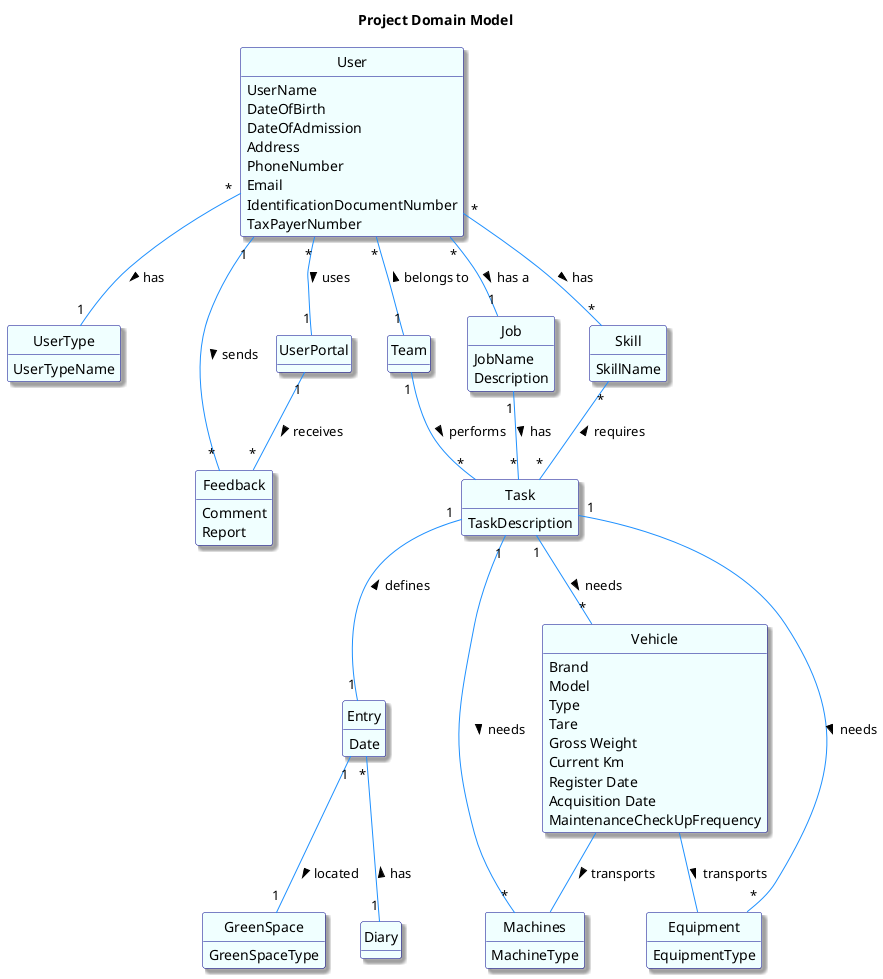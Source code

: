 @startuml
skinparam monochrome false
skinparam packageStyle rectangle
skinparam shadowing true
'skinparam linetype ortho
'left to right direction
skinparam classAttributeIconSize 0
hide circle
hide methods

skinparam class {
    LifeLineBorderColor DarkBlue
    LifeLineBackgroundColor APPLICATION
    BackgroundColor #F0FFFF
    ArrowColor DodgerBlue
    BorderColor DarkBlue
}


title Project Domain Model

class User {
    UserName
    DateOfBirth
    DateOfAdmission
    Address
    PhoneNumber
    Email
    IdentificationDocumentNumber
    TaxPayerNumber
}

class UserType {
    UserTypeName
}

class UserPortal {

}
class Feedback {
    Comment
    Report
}

class Job {
    JobName
    Description
}

class Task{
    TaskDescription

}

class Skill{
    SkillName
}

class Team{

}
class Entry{
    Date
}

class Vehicle {
    Brand
    Model
    Type
    Tare
    Gross Weight
    Current Km
    Register Date
    Acquisition Date
    MaintenanceCheckUpFrequency
}
class Machines{
    MachineType
}
class Equipment{
    EquipmentType
}
class GreenSpace{
    GreenSpaceType
}

User "*" -- "1" Team : < belongs to
User "*" -- "1" UserType : > has
User "*" -- "1" UserPortal : > uses
User "*" -- "*" Skill : > has
User "*" -- "1" Job : > has a
User "1" -- "*" Feedback : > sends

UserPortal "1" -- "*" Feedback : > receives
Skill "*" -- "*" Task : < requires
Job "1" -- "*" Task : > has
Team "1" -- "*" Task : > performs

Entry "*" -- "1" Diary : < has
Entry "1" -- "1" GreenSpace : > located
Task "1" -- "1" Entry : < defines
Task "1" -- "*" Vehicle : > needs
Task "1" -- "*" Machines : > needs
Task "1" -- "*" Equipment : > needs

Vehicle -- Machines : > transports
Vehicle -- Equipment : > transports


@enduml